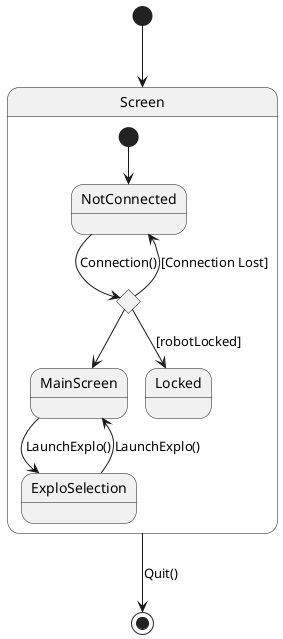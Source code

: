 @startuml
[*] --> Screen
state Screen {
    state "NotConnected" as NotConnected
    state "MainScreen" as MainScreen
    state "Locked" as Locked
    state "ExploSelection" as ExploSelection

    state c <<choice>>

    [*] --> NotConnected
    NotConnected -> c : Connection()

    c --> NotConnected : [Connection Lost]
    c --> MainScreen
    c --> Locked : [robotLocked]
    MainScreen --> ExploSelection : LaunchExplo()
    ExploSelection --> MainScreen : LaunchExplo()
}

Screen --> [*] : Quit()

@enduml
